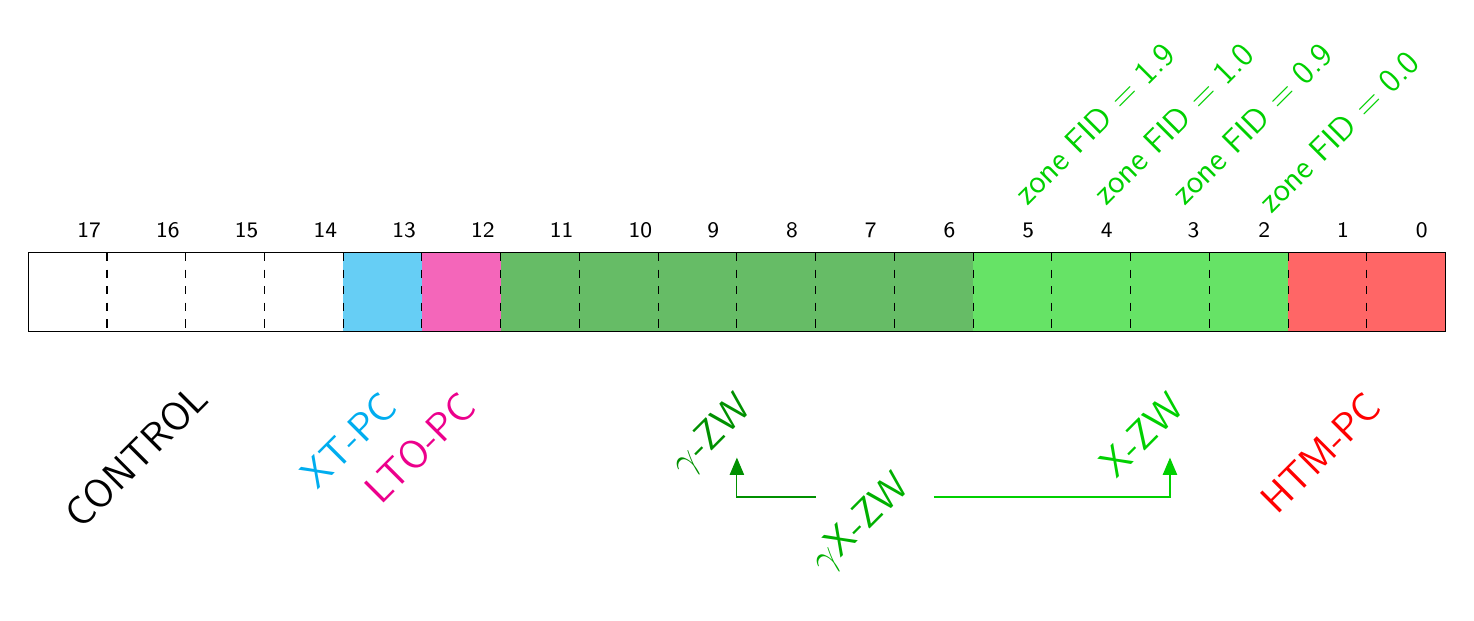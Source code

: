 \begin{tikzpicture}[y=-1cm]
\sf
%% \path (8.2,3.9) node[text=black,anchor=base west] {\footnotesize{}0};
%% \path (7.7,3.9) node[text=black,anchor=base west] {\footnotesize{}1};
%% \path (7.2,3.9) node[text=black,anchor=base west] {\footnotesize{}2};
%% \path (6.7,3.9) node[text=black,anchor=base west] {\footnotesize{}3};
%% \path (6.2,3.9) node[text=black,anchor=base west] {\footnotesize{}4};
%% \path (11.2,3.9) node[text=black,anchor=base west] {\footnotesize{}0};
%% \path (10.7,3.9) node[text=black,anchor=base west] {\footnotesize{}1};
%% \path (10.2,3.9) node[text=black,anchor=base west] {\footnotesize{}2};
%% \path (9.7,3.9) node[text=black,anchor=base west] {\footnotesize{}3};
%% \path (9.2,3.9) node[text=black,anchor=base west] {\footnotesize{}4};
%% \path (14.2,3.9) node[text=black,anchor=base west] {\footnotesize{}0};
%% \path (13.7,3.9) node[text=black,anchor=base west] {\footnotesize{}1};
%% \path (13.2,3.9) node[text=black,anchor=base west] {\footnotesize{}2};
%% \path (12.7,3.9) node[text=black,anchor=base west] {\footnotesize{}3};
%% \path (12.2,3.9) node[text=black,anchor=base west] {\footnotesize{}4};
%% \path (17.2,3.9) node[text=black,anchor=base west] {\footnotesize{}0};
%% \path (16.7,3.9) node[text=black,anchor=base west] {\footnotesize{}1};
%% \path (16.2,3.9) node[text=black,anchor=base west] {\footnotesize{}2};
%% \path (15.7,3.9) node[text=black,anchor=base west] {\footnotesize{}3};
%% \path (15.2,3.9) node[text=black,anchor=base west] {\footnotesize{}4};
%% \draw[arrows=-triangle 45,black] (7.3,5) -- (7.3,7.5);
%% \draw[arrows=-triangle 45,black] (10.3,5) -- (10.3,7.5);
%% \draw[arrows=-triangle 45,black] (13.3,5) -- (13.3,7.5);
%% \draw[arrows=-triangle 45,black] (16.3,5) -- (16.3,7.5);
\definecolor{penColor}{rgb}{0,0.565,0}
\draw[arrows=-triangle 45,penColor] (16,11.1) -- (15,11.1) -- (15,10.6);
\definecolor{penColor}{rgb}{0,0.816,0}
\draw[arrows=-triangle 45,penColor] (17.5,11.1) -- (20.5,11.1) -- (20.5,10.6);
\definecolor{textColor}{rgb}{0,0.69,0}
\path (17.3,10.9) node[text=textColor,anchor=base east,rotate=45.0] {\Large{}$\gamma$X-ZW};
\definecolor{textColor}{rgb}{0,0.816,0}
\path (20.8,9.9) node[text=textColor,anchor=base east,rotate=45.0] {\Large{}X-ZW};
\definecolor{textColor}{rgb}{0,0.565,0}
\path (15.3,9.9) node[text=textColor,anchor=base east,rotate=45.0] {\Large{}$\gamma$-ZW};
%%\path (18.1,4.3) node[text=black,anchor=base west] {\Large{}.....};
\path (19.5,7.8) node[text=black,anchor=base west] {\footnotesize{}4};
\path (20.6,7.8) node[text=black,anchor=base west] {\footnotesize{}3};
\path (21.5,7.8) node[text=black,anchor=base west] {\footnotesize{}2};
\path (22.5,7.8) node[text=black,anchor=base west] {\footnotesize{}1};
\path (23.5,7.8) node[text=black,anchor=base west] {\footnotesize{}0};
\path (15.5,7.8) node[text=black,anchor=base west] {\footnotesize{}8};
\path (13.5,7.8) node[text=black,anchor=base west] {\footnotesize{}10};
\path (12.5,7.8) node[text=black,anchor=base west] {\footnotesize{}11};
\path (11.5,7.8) node[text=black,anchor=base west] {\footnotesize{}12};
\path (18.5,7.8) node[text=black,anchor=base west] {\footnotesize{}5};
\path (17.5,7.8) node[text=black,anchor=base west] {\footnotesize{}6};
\path (16.5,7.8) node[text=black,anchor=base west] {\footnotesize{}7};
\path (9.5,7.8) node[text=black,anchor=base west] {\footnotesize{}14};
\path (8.5,7.8) node[text=black,anchor=base west] {\footnotesize{}15};
\path (7.5,7.8) node[text=black,anchor=base west] {\footnotesize{}16};
\path (6.5,7.8) node[text=black,anchor=base west] {\footnotesize{}17};
\path (10.5,7.8) node[text=black,anchor=base west] {\footnotesize{}13};
\path (14.5,7.8) node[text=black,anchor=base west] {\footnotesize{}9};
\definecolor{textColor}{rgb}{0,0.816,0}
\path (20.6,7.5) node[text=textColor,anchor=base west,rotate=45.0] {\large{}zone FID = 0.9};
\path (18.6,7.5) node[text=textColor,anchor=base west,rotate=45.0] {\large{}zone FID = 1.9};
\path (21.7,7.6) node[text=textColor,anchor=base west,rotate=45.0] {\large{}zone FID = 0.0};
\path (19.6,7.5) node[text=textColor,anchor=base west,rotate=45.0] {\large{}zone FID = 1.0};
\path (10.8,9.9) node[text=cyan,anchor=base east,rotate=45.0] {\Large{}XT-PC};
\path (11.8,9.9) node[text=magenta,anchor=base east,rotate=45.0] {\Large{}LTO-PC};
\path (23.3,9.9) node[text=red,anchor=base east,rotate=45.0] {\Large{}HTM-PC};
\path (8.4,9.8) node[text=black,anchor=base east,rotate=45.0] {\Large{}CONTROL};
%% \path (24.5,4.5) node[text=black,anchor=base] {\fontsize{16.0}{19.2}\selectfont{}12 Trigger primitive bitsets};
%% \path[fill=magenta!60] (7,4) rectangle (7.5,4.5);
%% \path[fill=red!60] (7.5,4) rectangle (8.5,4.5);
%% \path[fill=cyan!60] (6.5,4) rectangle (7,4.5);
%% \path[fill=magenta!60] (10,4) rectangle (10.5,4.5);
%% \path[fill=red!60] (10.5,4) rectangle (11.5,4.5);
%% \path[fill=cyan!60] (9.5,4) rectangle (10,4.5);
%% \path[fill=magenta!60] (13,4) rectangle (13.5,4.5);
%% \path[fill=red!60] (13.5,4) rectangle (14.5,4.5);
%% \path[fill=cyan!60] (12.5,4) rectangle (13,4.5);
%% \path[fill=magenta!60] (16,4) rectangle (16.5,4.5);
%% \path[fill=red!60] (16.5,4) rectangle (17.5,4.5);
%% \path[fill=cyan!60] (15.5,4) rectangle (16,4.5);
\definecolor{fillColor}{rgb}{0,0.565,0}
\path[fill=fillColor!60] (12,8) rectangle (18,9);
\definecolor{fillColor}{rgb}{0,0.816,0}
\path[fill=fillColor!60] (18,8) rectangle (22,9);
\path[fill=cyan!60] (10,8) rectangle (11,9);
\path[fill=magenta!60] (11,8) rectangle (12,9);
\path[fill=red!60] (22,8) rectangle (24,9);
%% \draw[dashed,black] (7.5,4.5) -- (7.5,4);
%% \draw[dashed,black] (8,4.5) -- (8,4);
%% \draw[dashed,black] (7,4.5) -- (7,4);
%% \draw[dashed,black] (6.5,4.5) -- (6.5,4);
%% \draw[black] (6,4) rectangle (8.5,4.5);
%% \draw[dashed,black] (10.5,4.5) -- (10.5,4);
%% \draw[dashed,black] (11,4.5) -- (11,4);
%% \draw[dashed,black] (10,4.5) -- (10,4);
%% \draw[dashed,black] (9.5,4.5) -- (9.5,4);
%% \draw[black] (9,4) rectangle (11.5,4.5);
%% \draw[dashed,black] (13.5,4.5) -- (13.5,4);
%% \draw[dashed,black] (14,4.5) -- (14,4);
%% \draw[dashed,black] (13,4.5) -- (13,4);
%% \draw[dashed,black] (12.5,4.5) -- (12.5,4);
%% \draw[black] (12,4) rectangle (14.5,4.5);
%% \draw[dashed,black] (16.5,4.5) -- (16.5,4);
%% \draw[dashed,black] (17,4.5) -- (17,4);
%% \draw[dashed,black] (16,4.5) -- (16,4);
%% \draw[dashed,black] (15.5,4.5) -- (15.5,4);
%% \draw[black] (15,4) rectangle (17.5,4.5);
\draw[dashed,black] (7,8) -- (7,9);
\draw[dashed,black] (8,8) -- (8,9);
\draw[dashed,black] (9,8) -- (9,9);
\draw[dashed,black] (10,8) -- (10,9);
\draw[dashed,black] (11,8) -- (11,9);
\draw[dashed,black] (12,8) -- (12,9);
\draw[dashed,black] (13,8) -- (13,9);
\draw[dashed,black] (14,8) -- (14,9);
\draw[dashed,black] (15,8) -- (15,9);
\draw[dashed,black] (16,8) -- (16,9);
\draw[dashed,black] (17,8) -- (17,9);
\draw[dashed,black] (18,8) -- (18,9);
\draw[dashed,black] (19,8) -- (19,9);
\draw[dashed,black] (20,8) -- (20,9);
\draw[dashed,black] (22,8) -- (22,9);
\draw[dashed,black] (21,8) -- (21,9);
\draw[dashed,black] (23,8) -- (23,9);
\draw[black] (6,8) rectangle (24,9);

\end{tikzpicture}%

%% Configure (x)emacs for this file ...
%% Local Variables:
%% mode: latex
%% End:
